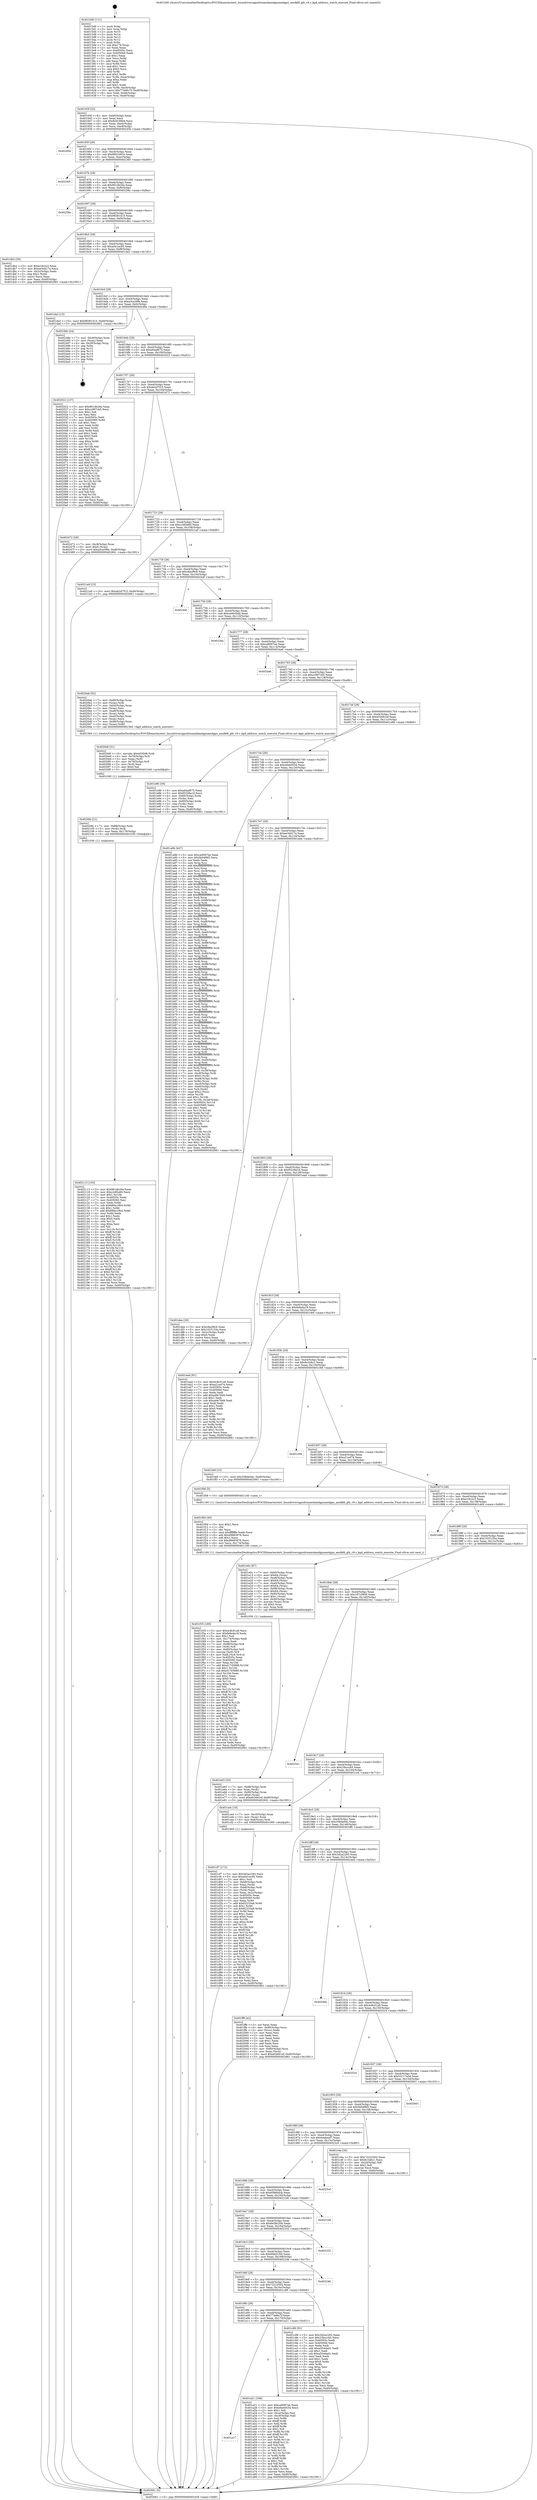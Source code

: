 digraph "0x4015d0" {
  label = "0x4015d0 (/mnt/c/Users/mathe/Desktop/tcc/POCII/binaries/extr_linuxdriversgpudrmamdamdgpuamdgpu_amdkfd_gfx_v9.c_kgd_address_watch_execute_Final-ollvm.out::main(0))"
  labelloc = "t"
  node[shape=record]

  Entry [label="",width=0.3,height=0.3,shape=circle,fillcolor=black,style=filled]
  "0x40163f" [label="{
     0x40163f [32]\l
     | [instrs]\l
     &nbsp;&nbsp;0x40163f \<+6\>: mov -0xd0(%rbp),%eax\l
     &nbsp;&nbsp;0x401645 \<+2\>: mov %eax,%ecx\l
     &nbsp;&nbsp;0x401647 \<+6\>: sub $0x8c9199d4,%ecx\l
     &nbsp;&nbsp;0x40164d \<+6\>: mov %eax,-0xe4(%rbp)\l
     &nbsp;&nbsp;0x401653 \<+6\>: mov %ecx,-0xe8(%rbp)\l
     &nbsp;&nbsp;0x401659 \<+6\>: je 000000000040245e \<main+0xe8e\>\l
  }"]
  "0x40245e" [label="{
     0x40245e\l
  }", style=dashed]
  "0x40165f" [label="{
     0x40165f [28]\l
     | [instrs]\l
     &nbsp;&nbsp;0x40165f \<+5\>: jmp 0000000000401664 \<main+0x94\>\l
     &nbsp;&nbsp;0x401664 \<+6\>: mov -0xe4(%rbp),%eax\l
     &nbsp;&nbsp;0x40166a \<+5\>: sub $0x9601b81b,%eax\l
     &nbsp;&nbsp;0x40166f \<+6\>: mov %eax,-0xec(%rbp)\l
     &nbsp;&nbsp;0x401675 \<+6\>: je 0000000000402365 \<main+0xd95\>\l
  }"]
  Exit [label="",width=0.3,height=0.3,shape=circle,fillcolor=black,style=filled,peripheries=2]
  "0x402365" [label="{
     0x402365\l
  }", style=dashed]
  "0x40167b" [label="{
     0x40167b [28]\l
     | [instrs]\l
     &nbsp;&nbsp;0x40167b \<+5\>: jmp 0000000000401680 \<main+0xb0\>\l
     &nbsp;&nbsp;0x401680 \<+6\>: mov -0xe4(%rbp),%eax\l
     &nbsp;&nbsp;0x401686 \<+5\>: sub $0x961db26e,%eax\l
     &nbsp;&nbsp;0x40168b \<+6\>: mov %eax,-0xf0(%rbp)\l
     &nbsp;&nbsp;0x401691 \<+6\>: je 000000000040258a \<main+0xfba\>\l
  }"]
  "0x402113" [label="{
     0x402113 [150]\l
     | [instrs]\l
     &nbsp;&nbsp;0x402113 \<+5\>: mov $0x961db26e,%eax\l
     &nbsp;&nbsp;0x402118 \<+5\>: mov $0xc2df2e60,%ecx\l
     &nbsp;&nbsp;0x40211d \<+3\>: mov $0x1,%r10b\l
     &nbsp;&nbsp;0x402120 \<+7\>: mov 0x40505c,%edx\l
     &nbsp;&nbsp;0x402127 \<+7\>: mov 0x405060,%esi\l
     &nbsp;&nbsp;0x40212e \<+3\>: mov %edx,%r8d\l
     &nbsp;&nbsp;0x402131 \<+7\>: sub $0x686a19b4,%r8d\l
     &nbsp;&nbsp;0x402138 \<+4\>: sub $0x1,%r8d\l
     &nbsp;&nbsp;0x40213c \<+7\>: add $0x686a19b4,%r8d\l
     &nbsp;&nbsp;0x402143 \<+4\>: imul %r8d,%edx\l
     &nbsp;&nbsp;0x402147 \<+3\>: and $0x1,%edx\l
     &nbsp;&nbsp;0x40214a \<+3\>: cmp $0x0,%edx\l
     &nbsp;&nbsp;0x40214d \<+4\>: sete %r11b\l
     &nbsp;&nbsp;0x402151 \<+3\>: cmp $0xa,%esi\l
     &nbsp;&nbsp;0x402154 \<+3\>: setl %bl\l
     &nbsp;&nbsp;0x402157 \<+3\>: mov %r11b,%r14b\l
     &nbsp;&nbsp;0x40215a \<+4\>: xor $0xff,%r14b\l
     &nbsp;&nbsp;0x40215e \<+3\>: mov %bl,%r15b\l
     &nbsp;&nbsp;0x402161 \<+4\>: xor $0xff,%r15b\l
     &nbsp;&nbsp;0x402165 \<+4\>: xor $0x0,%r10b\l
     &nbsp;&nbsp;0x402169 \<+3\>: mov %r14b,%r12b\l
     &nbsp;&nbsp;0x40216c \<+4\>: and $0x0,%r12b\l
     &nbsp;&nbsp;0x402170 \<+3\>: and %r10b,%r11b\l
     &nbsp;&nbsp;0x402173 \<+3\>: mov %r15b,%r13b\l
     &nbsp;&nbsp;0x402176 \<+4\>: and $0x0,%r13b\l
     &nbsp;&nbsp;0x40217a \<+3\>: and %r10b,%bl\l
     &nbsp;&nbsp;0x40217d \<+3\>: or %r11b,%r12b\l
     &nbsp;&nbsp;0x402180 \<+3\>: or %bl,%r13b\l
     &nbsp;&nbsp;0x402183 \<+3\>: xor %r13b,%r12b\l
     &nbsp;&nbsp;0x402186 \<+3\>: or %r15b,%r14b\l
     &nbsp;&nbsp;0x402189 \<+4\>: xor $0xff,%r14b\l
     &nbsp;&nbsp;0x40218d \<+4\>: or $0x0,%r10b\l
     &nbsp;&nbsp;0x402191 \<+3\>: and %r10b,%r14b\l
     &nbsp;&nbsp;0x402194 \<+3\>: or %r14b,%r12b\l
     &nbsp;&nbsp;0x402197 \<+4\>: test $0x1,%r12b\l
     &nbsp;&nbsp;0x40219b \<+3\>: cmovne %ecx,%eax\l
     &nbsp;&nbsp;0x40219e \<+6\>: mov %eax,-0xd0(%rbp)\l
     &nbsp;&nbsp;0x4021a4 \<+5\>: jmp 0000000000402661 \<main+0x1091\>\l
  }"]
  "0x40258a" [label="{
     0x40258a\l
  }", style=dashed]
  "0x401697" [label="{
     0x401697 [28]\l
     | [instrs]\l
     &nbsp;&nbsp;0x401697 \<+5\>: jmp 000000000040169c \<main+0xcc\>\l
     &nbsp;&nbsp;0x40169c \<+6\>: mov -0xe4(%rbp),%eax\l
     &nbsp;&nbsp;0x4016a2 \<+5\>: sub $0x98381415,%eax\l
     &nbsp;&nbsp;0x4016a7 \<+6\>: mov %eax,-0xf4(%rbp)\l
     &nbsp;&nbsp;0x4016ad \<+6\>: je 0000000000401db2 \<main+0x7e2\>\l
  }"]
  "0x4020fe" [label="{
     0x4020fe [21]\l
     | [instrs]\l
     &nbsp;&nbsp;0x4020fe \<+7\>: mov -0x88(%rbp),%rdi\l
     &nbsp;&nbsp;0x402105 \<+3\>: mov (%rdi),%rdi\l
     &nbsp;&nbsp;0x402108 \<+6\>: mov %eax,-0x178(%rbp)\l
     &nbsp;&nbsp;0x40210e \<+5\>: call 0000000000401030 \<free@plt\>\l
     | [calls]\l
     &nbsp;&nbsp;0x401030 \{1\} (unknown)\l
  }"]
  "0x401db2" [label="{
     0x401db2 [30]\l
     | [instrs]\l
     &nbsp;&nbsp;0x401db2 \<+5\>: mov $0xe18c2c3,%eax\l
     &nbsp;&nbsp;0x401db7 \<+5\>: mov $0xee3dd17a,%ecx\l
     &nbsp;&nbsp;0x401dbc \<+3\>: mov -0x2c(%rbp),%edx\l
     &nbsp;&nbsp;0x401dbf \<+3\>: cmp $0x1,%edx\l
     &nbsp;&nbsp;0x401dc2 \<+3\>: cmovl %ecx,%eax\l
     &nbsp;&nbsp;0x401dc5 \<+6\>: mov %eax,-0xd0(%rbp)\l
     &nbsp;&nbsp;0x401dcb \<+5\>: jmp 0000000000402661 \<main+0x1091\>\l
  }"]
  "0x4016b3" [label="{
     0x4016b3 [28]\l
     | [instrs]\l
     &nbsp;&nbsp;0x4016b3 \<+5\>: jmp 00000000004016b8 \<main+0xe8\>\l
     &nbsp;&nbsp;0x4016b8 \<+6\>: mov -0xe4(%rbp),%eax\l
     &nbsp;&nbsp;0x4016be \<+5\>: sub $0xa0e1ac95,%eax\l
     &nbsp;&nbsp;0x4016c3 \<+6\>: mov %eax,-0xf8(%rbp)\l
     &nbsp;&nbsp;0x4016c9 \<+6\>: je 0000000000401da3 \<main+0x7d3\>\l
  }"]
  "0x4020df" [label="{
     0x4020df [31]\l
     | [instrs]\l
     &nbsp;&nbsp;0x4020df \<+10\>: movabs $0x4030d6,%rdi\l
     &nbsp;&nbsp;0x4020e9 \<+4\>: mov -0x78(%rbp),%r9\l
     &nbsp;&nbsp;0x4020ed \<+3\>: mov %eax,(%r9)\l
     &nbsp;&nbsp;0x4020f0 \<+4\>: mov -0x78(%rbp),%r9\l
     &nbsp;&nbsp;0x4020f4 \<+3\>: mov (%r9),%esi\l
     &nbsp;&nbsp;0x4020f7 \<+2\>: mov $0x0,%al\l
     &nbsp;&nbsp;0x4020f9 \<+5\>: call 0000000000401040 \<printf@plt\>\l
     | [calls]\l
     &nbsp;&nbsp;0x401040 \{1\} (unknown)\l
  }"]
  "0x401da3" [label="{
     0x401da3 [15]\l
     | [instrs]\l
     &nbsp;&nbsp;0x401da3 \<+10\>: movl $0x98381415,-0xd0(%rbp)\l
     &nbsp;&nbsp;0x401dad \<+5\>: jmp 0000000000402661 \<main+0x1091\>\l
  }"]
  "0x4016cf" [label="{
     0x4016cf [28]\l
     | [instrs]\l
     &nbsp;&nbsp;0x4016cf \<+5\>: jmp 00000000004016d4 \<main+0x104\>\l
     &nbsp;&nbsp;0x4016d4 \<+6\>: mov -0xe4(%rbp),%eax\l
     &nbsp;&nbsp;0x4016da \<+5\>: sub $0xa3ca39fe,%eax\l
     &nbsp;&nbsp;0x4016df \<+6\>: mov %eax,-0xfc(%rbp)\l
     &nbsp;&nbsp;0x4016e5 \<+6\>: je 000000000040248e \<main+0xebe\>\l
  }"]
  "0x401f35" [label="{
     0x401f35 [180]\l
     | [instrs]\l
     &nbsp;&nbsp;0x401f35 \<+5\>: mov $0x4c8c01a9,%ecx\l
     &nbsp;&nbsp;0x401f3a \<+5\>: mov $0xfe8eda19,%edx\l
     &nbsp;&nbsp;0x401f3f \<+3\>: mov $0x1,%sil\l
     &nbsp;&nbsp;0x401f42 \<+6\>: mov -0x174(%rbp),%edi\l
     &nbsp;&nbsp;0x401f48 \<+3\>: imul %eax,%edi\l
     &nbsp;&nbsp;0x401f4b \<+7\>: mov -0x88(%rbp),%r8\l
     &nbsp;&nbsp;0x401f52 \<+3\>: mov (%r8),%r8\l
     &nbsp;&nbsp;0x401f55 \<+4\>: mov -0x80(%rbp),%r9\l
     &nbsp;&nbsp;0x401f59 \<+3\>: movslq (%r9),%r9\l
     &nbsp;&nbsp;0x401f5c \<+4\>: mov %edi,(%r8,%r9,4)\l
     &nbsp;&nbsp;0x401f60 \<+7\>: mov 0x40505c,%eax\l
     &nbsp;&nbsp;0x401f67 \<+7\>: mov 0x405060,%edi\l
     &nbsp;&nbsp;0x401f6e \<+3\>: mov %eax,%r10d\l
     &nbsp;&nbsp;0x401f71 \<+7\>: add $0xd1745688,%r10d\l
     &nbsp;&nbsp;0x401f78 \<+4\>: sub $0x1,%r10d\l
     &nbsp;&nbsp;0x401f7c \<+7\>: sub $0xd1745688,%r10d\l
     &nbsp;&nbsp;0x401f83 \<+4\>: imul %r10d,%eax\l
     &nbsp;&nbsp;0x401f87 \<+3\>: and $0x1,%eax\l
     &nbsp;&nbsp;0x401f8a \<+3\>: cmp $0x0,%eax\l
     &nbsp;&nbsp;0x401f8d \<+4\>: sete %r11b\l
     &nbsp;&nbsp;0x401f91 \<+3\>: cmp $0xa,%edi\l
     &nbsp;&nbsp;0x401f94 \<+3\>: setl %bl\l
     &nbsp;&nbsp;0x401f97 \<+3\>: mov %r11b,%r14b\l
     &nbsp;&nbsp;0x401f9a \<+4\>: xor $0xff,%r14b\l
     &nbsp;&nbsp;0x401f9e \<+3\>: mov %bl,%r15b\l
     &nbsp;&nbsp;0x401fa1 \<+4\>: xor $0xff,%r15b\l
     &nbsp;&nbsp;0x401fa5 \<+4\>: xor $0x1,%sil\l
     &nbsp;&nbsp;0x401fa9 \<+3\>: mov %r14b,%r12b\l
     &nbsp;&nbsp;0x401fac \<+4\>: and $0xff,%r12b\l
     &nbsp;&nbsp;0x401fb0 \<+3\>: and %sil,%r11b\l
     &nbsp;&nbsp;0x401fb3 \<+3\>: mov %r15b,%r13b\l
     &nbsp;&nbsp;0x401fb6 \<+4\>: and $0xff,%r13b\l
     &nbsp;&nbsp;0x401fba \<+3\>: and %sil,%bl\l
     &nbsp;&nbsp;0x401fbd \<+3\>: or %r11b,%r12b\l
     &nbsp;&nbsp;0x401fc0 \<+3\>: or %bl,%r13b\l
     &nbsp;&nbsp;0x401fc3 \<+3\>: xor %r13b,%r12b\l
     &nbsp;&nbsp;0x401fc6 \<+3\>: or %r15b,%r14b\l
     &nbsp;&nbsp;0x401fc9 \<+4\>: xor $0xff,%r14b\l
     &nbsp;&nbsp;0x401fcd \<+4\>: or $0x1,%sil\l
     &nbsp;&nbsp;0x401fd1 \<+3\>: and %sil,%r14b\l
     &nbsp;&nbsp;0x401fd4 \<+3\>: or %r14b,%r12b\l
     &nbsp;&nbsp;0x401fd7 \<+4\>: test $0x1,%r12b\l
     &nbsp;&nbsp;0x401fdb \<+3\>: cmovne %edx,%ecx\l
     &nbsp;&nbsp;0x401fde \<+6\>: mov %ecx,-0xd0(%rbp)\l
     &nbsp;&nbsp;0x401fe4 \<+5\>: jmp 0000000000402661 \<main+0x1091\>\l
  }"]
  "0x40248e" [label="{
     0x40248e [24]\l
     | [instrs]\l
     &nbsp;&nbsp;0x40248e \<+7\>: mov -0xc8(%rbp),%rax\l
     &nbsp;&nbsp;0x402495 \<+2\>: mov (%rax),%eax\l
     &nbsp;&nbsp;0x402497 \<+4\>: lea -0x28(%rbp),%rsp\l
     &nbsp;&nbsp;0x40249b \<+1\>: pop %rbx\l
     &nbsp;&nbsp;0x40249c \<+2\>: pop %r12\l
     &nbsp;&nbsp;0x40249e \<+2\>: pop %r13\l
     &nbsp;&nbsp;0x4024a0 \<+2\>: pop %r14\l
     &nbsp;&nbsp;0x4024a2 \<+2\>: pop %r15\l
     &nbsp;&nbsp;0x4024a4 \<+1\>: pop %rbp\l
     &nbsp;&nbsp;0x4024a5 \<+1\>: ret\l
  }"]
  "0x4016eb" [label="{
     0x4016eb [28]\l
     | [instrs]\l
     &nbsp;&nbsp;0x4016eb \<+5\>: jmp 00000000004016f0 \<main+0x120\>\l
     &nbsp;&nbsp;0x4016f0 \<+6\>: mov -0xe4(%rbp),%eax\l
     &nbsp;&nbsp;0x4016f6 \<+5\>: sub $0xa64af675,%eax\l
     &nbsp;&nbsp;0x4016fb \<+6\>: mov %eax,-0x100(%rbp)\l
     &nbsp;&nbsp;0x401701 \<+6\>: je 0000000000402022 \<main+0xa52\>\l
  }"]
  "0x401f0d" [label="{
     0x401f0d [40]\l
     | [instrs]\l
     &nbsp;&nbsp;0x401f0d \<+5\>: mov $0x2,%ecx\l
     &nbsp;&nbsp;0x401f12 \<+1\>: cltd\l
     &nbsp;&nbsp;0x401f13 \<+2\>: idiv %ecx\l
     &nbsp;&nbsp;0x401f15 \<+6\>: imul $0xfffffffe,%edx,%ecx\l
     &nbsp;&nbsp;0x401f1b \<+6\>: add $0xd9683976,%ecx\l
     &nbsp;&nbsp;0x401f21 \<+3\>: add $0x1,%ecx\l
     &nbsp;&nbsp;0x401f24 \<+6\>: sub $0xd9683976,%ecx\l
     &nbsp;&nbsp;0x401f2a \<+6\>: mov %ecx,-0x174(%rbp)\l
     &nbsp;&nbsp;0x401f30 \<+5\>: call 0000000000401160 \<next_i\>\l
     | [calls]\l
     &nbsp;&nbsp;0x401160 \{1\} (/mnt/c/Users/mathe/Desktop/tcc/POCII/binaries/extr_linuxdriversgpudrmamdamdgpuamdgpu_amdkfd_gfx_v9.c_kgd_address_watch_execute_Final-ollvm.out::next_i)\l
  }"]
  "0x402022" [label="{
     0x402022 [137]\l
     | [instrs]\l
     &nbsp;&nbsp;0x402022 \<+5\>: mov $0x961db26e,%eax\l
     &nbsp;&nbsp;0x402027 \<+5\>: mov $0xcc997cb5,%ecx\l
     &nbsp;&nbsp;0x40202c \<+2\>: mov $0x1,%dl\l
     &nbsp;&nbsp;0x40202e \<+2\>: xor %esi,%esi\l
     &nbsp;&nbsp;0x402030 \<+7\>: mov 0x40505c,%edi\l
     &nbsp;&nbsp;0x402037 \<+8\>: mov 0x405060,%r8d\l
     &nbsp;&nbsp;0x40203f \<+3\>: sub $0x1,%esi\l
     &nbsp;&nbsp;0x402042 \<+3\>: mov %edi,%r9d\l
     &nbsp;&nbsp;0x402045 \<+3\>: add %esi,%r9d\l
     &nbsp;&nbsp;0x402048 \<+4\>: imul %r9d,%edi\l
     &nbsp;&nbsp;0x40204c \<+3\>: and $0x1,%edi\l
     &nbsp;&nbsp;0x40204f \<+3\>: cmp $0x0,%edi\l
     &nbsp;&nbsp;0x402052 \<+4\>: sete %r10b\l
     &nbsp;&nbsp;0x402056 \<+4\>: cmp $0xa,%r8d\l
     &nbsp;&nbsp;0x40205a \<+4\>: setl %r11b\l
     &nbsp;&nbsp;0x40205e \<+3\>: mov %r10b,%bl\l
     &nbsp;&nbsp;0x402061 \<+3\>: xor $0xff,%bl\l
     &nbsp;&nbsp;0x402064 \<+3\>: mov %r11b,%r14b\l
     &nbsp;&nbsp;0x402067 \<+4\>: xor $0xff,%r14b\l
     &nbsp;&nbsp;0x40206b \<+3\>: xor $0x0,%dl\l
     &nbsp;&nbsp;0x40206e \<+3\>: mov %bl,%r15b\l
     &nbsp;&nbsp;0x402071 \<+4\>: and $0x0,%r15b\l
     &nbsp;&nbsp;0x402075 \<+3\>: and %dl,%r10b\l
     &nbsp;&nbsp;0x402078 \<+3\>: mov %r14b,%r12b\l
     &nbsp;&nbsp;0x40207b \<+4\>: and $0x0,%r12b\l
     &nbsp;&nbsp;0x40207f \<+3\>: and %dl,%r11b\l
     &nbsp;&nbsp;0x402082 \<+3\>: or %r10b,%r15b\l
     &nbsp;&nbsp;0x402085 \<+3\>: or %r11b,%r12b\l
     &nbsp;&nbsp;0x402088 \<+3\>: xor %r12b,%r15b\l
     &nbsp;&nbsp;0x40208b \<+3\>: or %r14b,%bl\l
     &nbsp;&nbsp;0x40208e \<+3\>: xor $0xff,%bl\l
     &nbsp;&nbsp;0x402091 \<+3\>: or $0x0,%dl\l
     &nbsp;&nbsp;0x402094 \<+2\>: and %dl,%bl\l
     &nbsp;&nbsp;0x402096 \<+3\>: or %bl,%r15b\l
     &nbsp;&nbsp;0x402099 \<+4\>: test $0x1,%r15b\l
     &nbsp;&nbsp;0x40209d \<+3\>: cmovne %ecx,%eax\l
     &nbsp;&nbsp;0x4020a0 \<+6\>: mov %eax,-0xd0(%rbp)\l
     &nbsp;&nbsp;0x4020a6 \<+5\>: jmp 0000000000402661 \<main+0x1091\>\l
  }"]
  "0x401707" [label="{
     0x401707 [28]\l
     | [instrs]\l
     &nbsp;&nbsp;0x401707 \<+5\>: jmp 000000000040170c \<main+0x13c\>\l
     &nbsp;&nbsp;0x40170c \<+6\>: mov -0xe4(%rbp),%eax\l
     &nbsp;&nbsp;0x401712 \<+5\>: sub $0xab2d7f15,%eax\l
     &nbsp;&nbsp;0x401717 \<+6\>: mov %eax,-0x104(%rbp)\l
     &nbsp;&nbsp;0x40171d \<+6\>: je 0000000000402472 \<main+0xea2\>\l
  }"]
  "0x401e63" [label="{
     0x401e63 [35]\l
     | [instrs]\l
     &nbsp;&nbsp;0x401e63 \<+7\>: mov -0x88(%rbp),%rdi\l
     &nbsp;&nbsp;0x401e6a \<+3\>: mov %rax,(%rdi)\l
     &nbsp;&nbsp;0x401e6d \<+4\>: mov -0x80(%rbp),%rax\l
     &nbsp;&nbsp;0x401e71 \<+6\>: movl $0x0,(%rax)\l
     &nbsp;&nbsp;0x401e77 \<+10\>: movl $0xe02661ef,-0xd0(%rbp)\l
     &nbsp;&nbsp;0x401e81 \<+5\>: jmp 0000000000402661 \<main+0x1091\>\l
  }"]
  "0x402472" [label="{
     0x402472 [28]\l
     | [instrs]\l
     &nbsp;&nbsp;0x402472 \<+7\>: mov -0xc8(%rbp),%rax\l
     &nbsp;&nbsp;0x402479 \<+6\>: movl $0x0,(%rax)\l
     &nbsp;&nbsp;0x40247f \<+10\>: movl $0xa3ca39fe,-0xd0(%rbp)\l
     &nbsp;&nbsp;0x402489 \<+5\>: jmp 0000000000402661 \<main+0x1091\>\l
  }"]
  "0x401723" [label="{
     0x401723 [28]\l
     | [instrs]\l
     &nbsp;&nbsp;0x401723 \<+5\>: jmp 0000000000401728 \<main+0x158\>\l
     &nbsp;&nbsp;0x401728 \<+6\>: mov -0xe4(%rbp),%eax\l
     &nbsp;&nbsp;0x40172e \<+5\>: sub $0xc2df2e60,%eax\l
     &nbsp;&nbsp;0x401733 \<+6\>: mov %eax,-0x108(%rbp)\l
     &nbsp;&nbsp;0x401739 \<+6\>: je 00000000004021a9 \<main+0xbd9\>\l
  }"]
  "0x401cf7" [label="{
     0x401cf7 [172]\l
     | [instrs]\l
     &nbsp;&nbsp;0x401cf7 \<+5\>: mov $0x3d2a2283,%ecx\l
     &nbsp;&nbsp;0x401cfc \<+5\>: mov $0xa0e1ac95,%edx\l
     &nbsp;&nbsp;0x401d01 \<+3\>: mov $0x1,%sil\l
     &nbsp;&nbsp;0x401d04 \<+7\>: mov -0xb8(%rbp),%rdi\l
     &nbsp;&nbsp;0x401d0b \<+2\>: mov %eax,(%rdi)\l
     &nbsp;&nbsp;0x401d0d \<+7\>: mov -0xb8(%rbp),%rdi\l
     &nbsp;&nbsp;0x401d14 \<+2\>: mov (%rdi),%eax\l
     &nbsp;&nbsp;0x401d16 \<+3\>: mov %eax,-0x2c(%rbp)\l
     &nbsp;&nbsp;0x401d19 \<+7\>: mov 0x40505c,%eax\l
     &nbsp;&nbsp;0x401d20 \<+8\>: mov 0x405060,%r8d\l
     &nbsp;&nbsp;0x401d28 \<+3\>: mov %eax,%r9d\l
     &nbsp;&nbsp;0x401d2b \<+7\>: add $0x62233a9,%r9d\l
     &nbsp;&nbsp;0x401d32 \<+4\>: sub $0x1,%r9d\l
     &nbsp;&nbsp;0x401d36 \<+7\>: sub $0x62233a9,%r9d\l
     &nbsp;&nbsp;0x401d3d \<+4\>: imul %r9d,%eax\l
     &nbsp;&nbsp;0x401d41 \<+3\>: and $0x1,%eax\l
     &nbsp;&nbsp;0x401d44 \<+3\>: cmp $0x0,%eax\l
     &nbsp;&nbsp;0x401d47 \<+4\>: sete %r10b\l
     &nbsp;&nbsp;0x401d4b \<+4\>: cmp $0xa,%r8d\l
     &nbsp;&nbsp;0x401d4f \<+4\>: setl %r11b\l
     &nbsp;&nbsp;0x401d53 \<+3\>: mov %r10b,%bl\l
     &nbsp;&nbsp;0x401d56 \<+3\>: xor $0xff,%bl\l
     &nbsp;&nbsp;0x401d59 \<+3\>: mov %r11b,%r14b\l
     &nbsp;&nbsp;0x401d5c \<+4\>: xor $0xff,%r14b\l
     &nbsp;&nbsp;0x401d60 \<+4\>: xor $0x0,%sil\l
     &nbsp;&nbsp;0x401d64 \<+3\>: mov %bl,%r15b\l
     &nbsp;&nbsp;0x401d67 \<+4\>: and $0x0,%r15b\l
     &nbsp;&nbsp;0x401d6b \<+3\>: and %sil,%r10b\l
     &nbsp;&nbsp;0x401d6e \<+3\>: mov %r14b,%r12b\l
     &nbsp;&nbsp;0x401d71 \<+4\>: and $0x0,%r12b\l
     &nbsp;&nbsp;0x401d75 \<+3\>: and %sil,%r11b\l
     &nbsp;&nbsp;0x401d78 \<+3\>: or %r10b,%r15b\l
     &nbsp;&nbsp;0x401d7b \<+3\>: or %r11b,%r12b\l
     &nbsp;&nbsp;0x401d7e \<+3\>: xor %r12b,%r15b\l
     &nbsp;&nbsp;0x401d81 \<+3\>: or %r14b,%bl\l
     &nbsp;&nbsp;0x401d84 \<+3\>: xor $0xff,%bl\l
     &nbsp;&nbsp;0x401d87 \<+4\>: or $0x0,%sil\l
     &nbsp;&nbsp;0x401d8b \<+3\>: and %sil,%bl\l
     &nbsp;&nbsp;0x401d8e \<+3\>: or %bl,%r15b\l
     &nbsp;&nbsp;0x401d91 \<+4\>: test $0x1,%r15b\l
     &nbsp;&nbsp;0x401d95 \<+3\>: cmovne %edx,%ecx\l
     &nbsp;&nbsp;0x401d98 \<+6\>: mov %ecx,-0xd0(%rbp)\l
     &nbsp;&nbsp;0x401d9e \<+5\>: jmp 0000000000402661 \<main+0x1091\>\l
  }"]
  "0x4021a9" [label="{
     0x4021a9 [15]\l
     | [instrs]\l
     &nbsp;&nbsp;0x4021a9 \<+10\>: movl $0xab2d7f15,-0xd0(%rbp)\l
     &nbsp;&nbsp;0x4021b3 \<+5\>: jmp 0000000000402661 \<main+0x1091\>\l
  }"]
  "0x40173f" [label="{
     0x40173f [28]\l
     | [instrs]\l
     &nbsp;&nbsp;0x40173f \<+5\>: jmp 0000000000401744 \<main+0x174\>\l
     &nbsp;&nbsp;0x401744 \<+6\>: mov -0xe4(%rbp),%eax\l
     &nbsp;&nbsp;0x40174a \<+5\>: sub $0xc8acf9c6,%eax\l
     &nbsp;&nbsp;0x40174f \<+6\>: mov %eax,-0x10c(%rbp)\l
     &nbsp;&nbsp;0x401755 \<+6\>: je 000000000040244f \<main+0xe7f\>\l
  }"]
  "0x4015d0" [label="{
     0x4015d0 [111]\l
     | [instrs]\l
     &nbsp;&nbsp;0x4015d0 \<+1\>: push %rbp\l
     &nbsp;&nbsp;0x4015d1 \<+3\>: mov %rsp,%rbp\l
     &nbsp;&nbsp;0x4015d4 \<+2\>: push %r15\l
     &nbsp;&nbsp;0x4015d6 \<+2\>: push %r14\l
     &nbsp;&nbsp;0x4015d8 \<+2\>: push %r13\l
     &nbsp;&nbsp;0x4015da \<+2\>: push %r12\l
     &nbsp;&nbsp;0x4015dc \<+1\>: push %rbx\l
     &nbsp;&nbsp;0x4015dd \<+7\>: sub $0x178,%rsp\l
     &nbsp;&nbsp;0x4015e4 \<+2\>: xor %eax,%eax\l
     &nbsp;&nbsp;0x4015e6 \<+7\>: mov 0x40505c,%ecx\l
     &nbsp;&nbsp;0x4015ed \<+7\>: mov 0x405060,%edx\l
     &nbsp;&nbsp;0x4015f4 \<+3\>: sub $0x1,%eax\l
     &nbsp;&nbsp;0x4015f7 \<+3\>: mov %ecx,%r8d\l
     &nbsp;&nbsp;0x4015fa \<+3\>: add %eax,%r8d\l
     &nbsp;&nbsp;0x4015fd \<+4\>: imul %r8d,%ecx\l
     &nbsp;&nbsp;0x401601 \<+3\>: and $0x1,%ecx\l
     &nbsp;&nbsp;0x401604 \<+3\>: cmp $0x0,%ecx\l
     &nbsp;&nbsp;0x401607 \<+4\>: sete %r9b\l
     &nbsp;&nbsp;0x40160b \<+4\>: and $0x1,%r9b\l
     &nbsp;&nbsp;0x40160f \<+7\>: mov %r9b,-0xca(%rbp)\l
     &nbsp;&nbsp;0x401616 \<+3\>: cmp $0xa,%edx\l
     &nbsp;&nbsp;0x401619 \<+4\>: setl %r9b\l
     &nbsp;&nbsp;0x40161d \<+4\>: and $0x1,%r9b\l
     &nbsp;&nbsp;0x401621 \<+7\>: mov %r9b,-0xc9(%rbp)\l
     &nbsp;&nbsp;0x401628 \<+10\>: movl $0x774d6c7f,-0xd0(%rbp)\l
     &nbsp;&nbsp;0x401632 \<+6\>: mov %edi,-0xd4(%rbp)\l
     &nbsp;&nbsp;0x401638 \<+7\>: mov %rsi,-0xe0(%rbp)\l
  }"]
  "0x40244f" [label="{
     0x40244f\l
  }", style=dashed]
  "0x40175b" [label="{
     0x40175b [28]\l
     | [instrs]\l
     &nbsp;&nbsp;0x40175b \<+5\>: jmp 0000000000401760 \<main+0x190\>\l
     &nbsp;&nbsp;0x401760 \<+6\>: mov -0xe4(%rbp),%eax\l
     &nbsp;&nbsp;0x401766 \<+5\>: sub $0xca4645dd,%eax\l
     &nbsp;&nbsp;0x40176b \<+6\>: mov %eax,-0x110(%rbp)\l
     &nbsp;&nbsp;0x401771 \<+6\>: je 00000000004023ea \<main+0xe1a\>\l
  }"]
  "0x402661" [label="{
     0x402661 [5]\l
     | [instrs]\l
     &nbsp;&nbsp;0x402661 \<+5\>: jmp 000000000040163f \<main+0x6f\>\l
  }"]
  "0x4023ea" [label="{
     0x4023ea\l
  }", style=dashed]
  "0x401777" [label="{
     0x401777 [28]\l
     | [instrs]\l
     &nbsp;&nbsp;0x401777 \<+5\>: jmp 000000000040177c \<main+0x1ac\>\l
     &nbsp;&nbsp;0x40177c \<+6\>: mov -0xe4(%rbp),%eax\l
     &nbsp;&nbsp;0x401782 \<+5\>: sub $0xca9097ee,%eax\l
     &nbsp;&nbsp;0x401787 \<+6\>: mov %eax,-0x114(%rbp)\l
     &nbsp;&nbsp;0x40178d \<+6\>: je 00000000004024a6 \<main+0xed6\>\l
  }"]
  "0x401a17" [label="{
     0x401a17\l
  }", style=dashed]
  "0x4024a6" [label="{
     0x4024a6\l
  }", style=dashed]
  "0x401793" [label="{
     0x401793 [28]\l
     | [instrs]\l
     &nbsp;&nbsp;0x401793 \<+5\>: jmp 0000000000401798 \<main+0x1c8\>\l
     &nbsp;&nbsp;0x401798 \<+6\>: mov -0xe4(%rbp),%eax\l
     &nbsp;&nbsp;0x40179e \<+5\>: sub $0xcc997cb5,%eax\l
     &nbsp;&nbsp;0x4017a3 \<+6\>: mov %eax,-0x118(%rbp)\l
     &nbsp;&nbsp;0x4017a9 \<+6\>: je 00000000004020ab \<main+0xadb\>\l
  }"]
  "0x401a21" [label="{
     0x401a21 [106]\l
     | [instrs]\l
     &nbsp;&nbsp;0x401a21 \<+5\>: mov $0xca9097ee,%eax\l
     &nbsp;&nbsp;0x401a26 \<+5\>: mov $0xe6eb0534,%ecx\l
     &nbsp;&nbsp;0x401a2b \<+2\>: mov $0x1,%dl\l
     &nbsp;&nbsp;0x401a2d \<+7\>: mov -0xca(%rbp),%sil\l
     &nbsp;&nbsp;0x401a34 \<+7\>: mov -0xc9(%rbp),%dil\l
     &nbsp;&nbsp;0x401a3b \<+3\>: mov %sil,%r8b\l
     &nbsp;&nbsp;0x401a3e \<+4\>: xor $0xff,%r8b\l
     &nbsp;&nbsp;0x401a42 \<+3\>: mov %dil,%r9b\l
     &nbsp;&nbsp;0x401a45 \<+4\>: xor $0xff,%r9b\l
     &nbsp;&nbsp;0x401a49 \<+3\>: xor $0x1,%dl\l
     &nbsp;&nbsp;0x401a4c \<+3\>: mov %r8b,%r10b\l
     &nbsp;&nbsp;0x401a4f \<+4\>: and $0xff,%r10b\l
     &nbsp;&nbsp;0x401a53 \<+3\>: and %dl,%sil\l
     &nbsp;&nbsp;0x401a56 \<+3\>: mov %r9b,%r11b\l
     &nbsp;&nbsp;0x401a59 \<+4\>: and $0xff,%r11b\l
     &nbsp;&nbsp;0x401a5d \<+3\>: and %dl,%dil\l
     &nbsp;&nbsp;0x401a60 \<+3\>: or %sil,%r10b\l
     &nbsp;&nbsp;0x401a63 \<+3\>: or %dil,%r11b\l
     &nbsp;&nbsp;0x401a66 \<+3\>: xor %r11b,%r10b\l
     &nbsp;&nbsp;0x401a69 \<+3\>: or %r9b,%r8b\l
     &nbsp;&nbsp;0x401a6c \<+4\>: xor $0xff,%r8b\l
     &nbsp;&nbsp;0x401a70 \<+3\>: or $0x1,%dl\l
     &nbsp;&nbsp;0x401a73 \<+3\>: and %dl,%r8b\l
     &nbsp;&nbsp;0x401a76 \<+3\>: or %r8b,%r10b\l
     &nbsp;&nbsp;0x401a79 \<+4\>: test $0x1,%r10b\l
     &nbsp;&nbsp;0x401a7d \<+3\>: cmovne %ecx,%eax\l
     &nbsp;&nbsp;0x401a80 \<+6\>: mov %eax,-0xd0(%rbp)\l
     &nbsp;&nbsp;0x401a86 \<+5\>: jmp 0000000000402661 \<main+0x1091\>\l
  }"]
  "0x4020ab" [label="{
     0x4020ab [52]\l
     | [instrs]\l
     &nbsp;&nbsp;0x4020ab \<+7\>: mov -0x88(%rbp),%rax\l
     &nbsp;&nbsp;0x4020b2 \<+3\>: mov (%rax),%rdi\l
     &nbsp;&nbsp;0x4020b5 \<+7\>: mov -0xb0(%rbp),%rax\l
     &nbsp;&nbsp;0x4020bc \<+2\>: mov (%rax),%esi\l
     &nbsp;&nbsp;0x4020be \<+7\>: mov -0xa8(%rbp),%rax\l
     &nbsp;&nbsp;0x4020c5 \<+2\>: mov (%rax),%edx\l
     &nbsp;&nbsp;0x4020c7 \<+7\>: mov -0xa0(%rbp),%rax\l
     &nbsp;&nbsp;0x4020ce \<+2\>: mov (%rax),%ecx\l
     &nbsp;&nbsp;0x4020d0 \<+7\>: mov -0x98(%rbp),%rax\l
     &nbsp;&nbsp;0x4020d7 \<+3\>: mov (%rax),%r8d\l
     &nbsp;&nbsp;0x4020da \<+5\>: call 00000000004015b0 \<kgd_address_watch_execute\>\l
     | [calls]\l
     &nbsp;&nbsp;0x4015b0 \{1\} (/mnt/c/Users/mathe/Desktop/tcc/POCII/binaries/extr_linuxdriversgpudrmamdamdgpuamdgpu_amdkfd_gfx_v9.c_kgd_address_watch_execute_Final-ollvm.out::kgd_address_watch_execute)\l
  }"]
  "0x4017af" [label="{
     0x4017af [28]\l
     | [instrs]\l
     &nbsp;&nbsp;0x4017af \<+5\>: jmp 00000000004017b4 \<main+0x1e4\>\l
     &nbsp;&nbsp;0x4017b4 \<+6\>: mov -0xe4(%rbp),%eax\l
     &nbsp;&nbsp;0x4017ba \<+5\>: sub $0xe02661ef,%eax\l
     &nbsp;&nbsp;0x4017bf \<+6\>: mov %eax,-0x11c(%rbp)\l
     &nbsp;&nbsp;0x4017c5 \<+6\>: je 0000000000401e86 \<main+0x8b6\>\l
  }"]
  "0x4019fb" [label="{
     0x4019fb [28]\l
     | [instrs]\l
     &nbsp;&nbsp;0x4019fb \<+5\>: jmp 0000000000401a00 \<main+0x430\>\l
     &nbsp;&nbsp;0x401a00 \<+6\>: mov -0xe4(%rbp),%eax\l
     &nbsp;&nbsp;0x401a06 \<+5\>: sub $0x774d6c7f,%eax\l
     &nbsp;&nbsp;0x401a0b \<+6\>: mov %eax,-0x170(%rbp)\l
     &nbsp;&nbsp;0x401a11 \<+6\>: je 0000000000401a21 \<main+0x451\>\l
  }"]
  "0x401e86" [label="{
     0x401e86 [39]\l
     | [instrs]\l
     &nbsp;&nbsp;0x401e86 \<+5\>: mov $0xa64af675,%eax\l
     &nbsp;&nbsp;0x401e8b \<+5\>: mov $0xf5238a1d,%ecx\l
     &nbsp;&nbsp;0x401e90 \<+4\>: mov -0x80(%rbp),%rdx\l
     &nbsp;&nbsp;0x401e94 \<+2\>: mov (%rdx),%esi\l
     &nbsp;&nbsp;0x401e96 \<+7\>: mov -0x90(%rbp),%rdx\l
     &nbsp;&nbsp;0x401e9d \<+2\>: cmp (%rdx),%esi\l
     &nbsp;&nbsp;0x401e9f \<+3\>: cmovl %ecx,%eax\l
     &nbsp;&nbsp;0x401ea2 \<+6\>: mov %eax,-0xd0(%rbp)\l
     &nbsp;&nbsp;0x401ea8 \<+5\>: jmp 0000000000402661 \<main+0x1091\>\l
  }"]
  "0x4017cb" [label="{
     0x4017cb [28]\l
     | [instrs]\l
     &nbsp;&nbsp;0x4017cb \<+5\>: jmp 00000000004017d0 \<main+0x200\>\l
     &nbsp;&nbsp;0x4017d0 \<+6\>: mov -0xe4(%rbp),%eax\l
     &nbsp;&nbsp;0x4017d6 \<+5\>: sub $0xe6eb0534,%eax\l
     &nbsp;&nbsp;0x4017db \<+6\>: mov %eax,-0x120(%rbp)\l
     &nbsp;&nbsp;0x4017e1 \<+6\>: je 0000000000401a8b \<main+0x4bb\>\l
  }"]
  "0x401c89" [label="{
     0x401c89 [91]\l
     | [instrs]\l
     &nbsp;&nbsp;0x401c89 \<+5\>: mov $0x3d2a2283,%eax\l
     &nbsp;&nbsp;0x401c8e \<+5\>: mov $0x23bcccb5,%ecx\l
     &nbsp;&nbsp;0x401c93 \<+7\>: mov 0x40505c,%edx\l
     &nbsp;&nbsp;0x401c9a \<+7\>: mov 0x405060,%esi\l
     &nbsp;&nbsp;0x401ca1 \<+2\>: mov %edx,%edi\l
     &nbsp;&nbsp;0x401ca3 \<+6\>: add $0xa554dad1,%edi\l
     &nbsp;&nbsp;0x401ca9 \<+3\>: sub $0x1,%edi\l
     &nbsp;&nbsp;0x401cac \<+6\>: sub $0xa554dad1,%edi\l
     &nbsp;&nbsp;0x401cb2 \<+3\>: imul %edi,%edx\l
     &nbsp;&nbsp;0x401cb5 \<+3\>: and $0x1,%edx\l
     &nbsp;&nbsp;0x401cb8 \<+3\>: cmp $0x0,%edx\l
     &nbsp;&nbsp;0x401cbb \<+4\>: sete %r8b\l
     &nbsp;&nbsp;0x401cbf \<+3\>: cmp $0xa,%esi\l
     &nbsp;&nbsp;0x401cc2 \<+4\>: setl %r9b\l
     &nbsp;&nbsp;0x401cc6 \<+3\>: mov %r8b,%r10b\l
     &nbsp;&nbsp;0x401cc9 \<+3\>: and %r9b,%r10b\l
     &nbsp;&nbsp;0x401ccc \<+3\>: xor %r9b,%r8b\l
     &nbsp;&nbsp;0x401ccf \<+3\>: or %r8b,%r10b\l
     &nbsp;&nbsp;0x401cd2 \<+4\>: test $0x1,%r10b\l
     &nbsp;&nbsp;0x401cd6 \<+3\>: cmovne %ecx,%eax\l
     &nbsp;&nbsp;0x401cd9 \<+6\>: mov %eax,-0xd0(%rbp)\l
     &nbsp;&nbsp;0x401cdf \<+5\>: jmp 0000000000402661 \<main+0x1091\>\l
  }"]
  "0x401a8b" [label="{
     0x401a8b [447]\l
     | [instrs]\l
     &nbsp;&nbsp;0x401a8b \<+5\>: mov $0xca9097ee,%eax\l
     &nbsp;&nbsp;0x401a90 \<+5\>: mov $0x5b04f6f3,%ecx\l
     &nbsp;&nbsp;0x401a95 \<+2\>: xor %edx,%edx\l
     &nbsp;&nbsp;0x401a97 \<+3\>: mov %rsp,%rsi\l
     &nbsp;&nbsp;0x401a9a \<+4\>: add $0xfffffffffffffff0,%rsi\l
     &nbsp;&nbsp;0x401a9e \<+3\>: mov %rsi,%rsp\l
     &nbsp;&nbsp;0x401aa1 \<+7\>: mov %rsi,-0xc8(%rbp)\l
     &nbsp;&nbsp;0x401aa8 \<+3\>: mov %rsp,%rsi\l
     &nbsp;&nbsp;0x401aab \<+4\>: add $0xfffffffffffffff0,%rsi\l
     &nbsp;&nbsp;0x401aaf \<+3\>: mov %rsi,%rsp\l
     &nbsp;&nbsp;0x401ab2 \<+3\>: mov %rsp,%rdi\l
     &nbsp;&nbsp;0x401ab5 \<+4\>: add $0xfffffffffffffff0,%rdi\l
     &nbsp;&nbsp;0x401ab9 \<+3\>: mov %rdi,%rsp\l
     &nbsp;&nbsp;0x401abc \<+7\>: mov %rdi,-0xc0(%rbp)\l
     &nbsp;&nbsp;0x401ac3 \<+3\>: mov %rsp,%rdi\l
     &nbsp;&nbsp;0x401ac6 \<+4\>: add $0xfffffffffffffff0,%rdi\l
     &nbsp;&nbsp;0x401aca \<+3\>: mov %rdi,%rsp\l
     &nbsp;&nbsp;0x401acd \<+7\>: mov %rdi,-0xb8(%rbp)\l
     &nbsp;&nbsp;0x401ad4 \<+3\>: mov %rsp,%rdi\l
     &nbsp;&nbsp;0x401ad7 \<+4\>: add $0xfffffffffffffff0,%rdi\l
     &nbsp;&nbsp;0x401adb \<+3\>: mov %rdi,%rsp\l
     &nbsp;&nbsp;0x401ade \<+7\>: mov %rdi,-0xb0(%rbp)\l
     &nbsp;&nbsp;0x401ae5 \<+3\>: mov %rsp,%rdi\l
     &nbsp;&nbsp;0x401ae8 \<+4\>: add $0xfffffffffffffff0,%rdi\l
     &nbsp;&nbsp;0x401aec \<+3\>: mov %rdi,%rsp\l
     &nbsp;&nbsp;0x401aef \<+7\>: mov %rdi,-0xa8(%rbp)\l
     &nbsp;&nbsp;0x401af6 \<+3\>: mov %rsp,%rdi\l
     &nbsp;&nbsp;0x401af9 \<+4\>: add $0xfffffffffffffff0,%rdi\l
     &nbsp;&nbsp;0x401afd \<+3\>: mov %rdi,%rsp\l
     &nbsp;&nbsp;0x401b00 \<+7\>: mov %rdi,-0xa0(%rbp)\l
     &nbsp;&nbsp;0x401b07 \<+3\>: mov %rsp,%rdi\l
     &nbsp;&nbsp;0x401b0a \<+4\>: add $0xfffffffffffffff0,%rdi\l
     &nbsp;&nbsp;0x401b0e \<+3\>: mov %rdi,%rsp\l
     &nbsp;&nbsp;0x401b11 \<+7\>: mov %rdi,-0x98(%rbp)\l
     &nbsp;&nbsp;0x401b18 \<+3\>: mov %rsp,%rdi\l
     &nbsp;&nbsp;0x401b1b \<+4\>: add $0xfffffffffffffff0,%rdi\l
     &nbsp;&nbsp;0x401b1f \<+3\>: mov %rdi,%rsp\l
     &nbsp;&nbsp;0x401b22 \<+7\>: mov %rdi,-0x90(%rbp)\l
     &nbsp;&nbsp;0x401b29 \<+3\>: mov %rsp,%rdi\l
     &nbsp;&nbsp;0x401b2c \<+4\>: add $0xfffffffffffffff0,%rdi\l
     &nbsp;&nbsp;0x401b30 \<+3\>: mov %rdi,%rsp\l
     &nbsp;&nbsp;0x401b33 \<+7\>: mov %rdi,-0x88(%rbp)\l
     &nbsp;&nbsp;0x401b3a \<+3\>: mov %rsp,%rdi\l
     &nbsp;&nbsp;0x401b3d \<+4\>: add $0xfffffffffffffff0,%rdi\l
     &nbsp;&nbsp;0x401b41 \<+3\>: mov %rdi,%rsp\l
     &nbsp;&nbsp;0x401b44 \<+4\>: mov %rdi,-0x80(%rbp)\l
     &nbsp;&nbsp;0x401b48 \<+3\>: mov %rsp,%rdi\l
     &nbsp;&nbsp;0x401b4b \<+4\>: add $0xfffffffffffffff0,%rdi\l
     &nbsp;&nbsp;0x401b4f \<+3\>: mov %rdi,%rsp\l
     &nbsp;&nbsp;0x401b52 \<+4\>: mov %rdi,-0x78(%rbp)\l
     &nbsp;&nbsp;0x401b56 \<+3\>: mov %rsp,%rdi\l
     &nbsp;&nbsp;0x401b59 \<+4\>: add $0xfffffffffffffff0,%rdi\l
     &nbsp;&nbsp;0x401b5d \<+3\>: mov %rdi,%rsp\l
     &nbsp;&nbsp;0x401b60 \<+4\>: mov %rdi,-0x70(%rbp)\l
     &nbsp;&nbsp;0x401b64 \<+3\>: mov %rsp,%rdi\l
     &nbsp;&nbsp;0x401b67 \<+4\>: add $0xfffffffffffffff0,%rdi\l
     &nbsp;&nbsp;0x401b6b \<+3\>: mov %rdi,%rsp\l
     &nbsp;&nbsp;0x401b6e \<+4\>: mov %rdi,-0x68(%rbp)\l
     &nbsp;&nbsp;0x401b72 \<+3\>: mov %rsp,%rdi\l
     &nbsp;&nbsp;0x401b75 \<+4\>: add $0xfffffffffffffff0,%rdi\l
     &nbsp;&nbsp;0x401b79 \<+3\>: mov %rdi,%rsp\l
     &nbsp;&nbsp;0x401b7c \<+4\>: mov %rdi,-0x60(%rbp)\l
     &nbsp;&nbsp;0x401b80 \<+3\>: mov %rsp,%rdi\l
     &nbsp;&nbsp;0x401b83 \<+4\>: add $0xfffffffffffffff0,%rdi\l
     &nbsp;&nbsp;0x401b87 \<+3\>: mov %rdi,%rsp\l
     &nbsp;&nbsp;0x401b8a \<+4\>: mov %rdi,-0x58(%rbp)\l
     &nbsp;&nbsp;0x401b8e \<+3\>: mov %rsp,%rdi\l
     &nbsp;&nbsp;0x401b91 \<+4\>: add $0xfffffffffffffff0,%rdi\l
     &nbsp;&nbsp;0x401b95 \<+3\>: mov %rdi,%rsp\l
     &nbsp;&nbsp;0x401b98 \<+4\>: mov %rdi,-0x50(%rbp)\l
     &nbsp;&nbsp;0x401b9c \<+3\>: mov %rsp,%rdi\l
     &nbsp;&nbsp;0x401b9f \<+4\>: add $0xfffffffffffffff0,%rdi\l
     &nbsp;&nbsp;0x401ba3 \<+3\>: mov %rdi,%rsp\l
     &nbsp;&nbsp;0x401ba6 \<+4\>: mov %rdi,-0x48(%rbp)\l
     &nbsp;&nbsp;0x401baa \<+3\>: mov %rsp,%rdi\l
     &nbsp;&nbsp;0x401bad \<+4\>: add $0xfffffffffffffff0,%rdi\l
     &nbsp;&nbsp;0x401bb1 \<+3\>: mov %rdi,%rsp\l
     &nbsp;&nbsp;0x401bb4 \<+4\>: mov %rdi,-0x40(%rbp)\l
     &nbsp;&nbsp;0x401bb8 \<+3\>: mov %rsp,%rdi\l
     &nbsp;&nbsp;0x401bbb \<+4\>: add $0xfffffffffffffff0,%rdi\l
     &nbsp;&nbsp;0x401bbf \<+3\>: mov %rdi,%rsp\l
     &nbsp;&nbsp;0x401bc2 \<+4\>: mov %rdi,-0x38(%rbp)\l
     &nbsp;&nbsp;0x401bc6 \<+7\>: mov -0xc8(%rbp),%rdi\l
     &nbsp;&nbsp;0x401bcd \<+6\>: movl $0x0,(%rdi)\l
     &nbsp;&nbsp;0x401bd3 \<+7\>: mov -0xd4(%rbp),%r8d\l
     &nbsp;&nbsp;0x401bda \<+3\>: mov %r8d,(%rsi)\l
     &nbsp;&nbsp;0x401bdd \<+7\>: mov -0xc0(%rbp),%rdi\l
     &nbsp;&nbsp;0x401be4 \<+7\>: mov -0xe0(%rbp),%r9\l
     &nbsp;&nbsp;0x401beb \<+3\>: mov %r9,(%rdi)\l
     &nbsp;&nbsp;0x401bee \<+3\>: cmpl $0x2,(%rsi)\l
     &nbsp;&nbsp;0x401bf1 \<+4\>: setne %r10b\l
     &nbsp;&nbsp;0x401bf5 \<+4\>: and $0x1,%r10b\l
     &nbsp;&nbsp;0x401bf9 \<+4\>: mov %r10b,-0x2d(%rbp)\l
     &nbsp;&nbsp;0x401bfd \<+8\>: mov 0x40505c,%r11d\l
     &nbsp;&nbsp;0x401c05 \<+7\>: mov 0x405060,%ebx\l
     &nbsp;&nbsp;0x401c0c \<+3\>: sub $0x1,%edx\l
     &nbsp;&nbsp;0x401c0f \<+3\>: mov %r11d,%r14d\l
     &nbsp;&nbsp;0x401c12 \<+3\>: add %edx,%r14d\l
     &nbsp;&nbsp;0x401c15 \<+4\>: imul %r14d,%r11d\l
     &nbsp;&nbsp;0x401c19 \<+4\>: and $0x1,%r11d\l
     &nbsp;&nbsp;0x401c1d \<+4\>: cmp $0x0,%r11d\l
     &nbsp;&nbsp;0x401c21 \<+4\>: sete %r10b\l
     &nbsp;&nbsp;0x401c25 \<+3\>: cmp $0xa,%ebx\l
     &nbsp;&nbsp;0x401c28 \<+4\>: setl %r15b\l
     &nbsp;&nbsp;0x401c2c \<+3\>: mov %r10b,%r12b\l
     &nbsp;&nbsp;0x401c2f \<+3\>: and %r15b,%r12b\l
     &nbsp;&nbsp;0x401c32 \<+3\>: xor %r15b,%r10b\l
     &nbsp;&nbsp;0x401c35 \<+3\>: or %r10b,%r12b\l
     &nbsp;&nbsp;0x401c38 \<+4\>: test $0x1,%r12b\l
     &nbsp;&nbsp;0x401c3c \<+3\>: cmovne %ecx,%eax\l
     &nbsp;&nbsp;0x401c3f \<+6\>: mov %eax,-0xd0(%rbp)\l
     &nbsp;&nbsp;0x401c45 \<+5\>: jmp 0000000000402661 \<main+0x1091\>\l
  }"]
  "0x4017e7" [label="{
     0x4017e7 [28]\l
     | [instrs]\l
     &nbsp;&nbsp;0x4017e7 \<+5\>: jmp 00000000004017ec \<main+0x21c\>\l
     &nbsp;&nbsp;0x4017ec \<+6\>: mov -0xe4(%rbp),%eax\l
     &nbsp;&nbsp;0x4017f2 \<+5\>: sub $0xee3dd17a,%eax\l
     &nbsp;&nbsp;0x4017f7 \<+6\>: mov %eax,-0x124(%rbp)\l
     &nbsp;&nbsp;0x4017fd \<+6\>: je 0000000000401dee \<main+0x81e\>\l
  }"]
  "0x4019df" [label="{
     0x4019df [28]\l
     | [instrs]\l
     &nbsp;&nbsp;0x4019df \<+5\>: jmp 00000000004019e4 \<main+0x414\>\l
     &nbsp;&nbsp;0x4019e4 \<+6\>: mov -0xe4(%rbp),%eax\l
     &nbsp;&nbsp;0x4019ea \<+5\>: sub $0x72222502,%eax\l
     &nbsp;&nbsp;0x4019ef \<+6\>: mov %eax,-0x16c(%rbp)\l
     &nbsp;&nbsp;0x4019f5 \<+6\>: je 0000000000401c89 \<main+0x6b9\>\l
  }"]
  "0x401dee" [label="{
     0x401dee [30]\l
     | [instrs]\l
     &nbsp;&nbsp;0x401dee \<+5\>: mov $0xc8acf9c6,%eax\l
     &nbsp;&nbsp;0x401df3 \<+5\>: mov $0x1025155a,%ecx\l
     &nbsp;&nbsp;0x401df8 \<+3\>: mov -0x2c(%rbp),%edx\l
     &nbsp;&nbsp;0x401dfb \<+3\>: cmp $0x0,%edx\l
     &nbsp;&nbsp;0x401dfe \<+3\>: cmove %ecx,%eax\l
     &nbsp;&nbsp;0x401e01 \<+6\>: mov %eax,-0xd0(%rbp)\l
     &nbsp;&nbsp;0x401e07 \<+5\>: jmp 0000000000402661 \<main+0x1091\>\l
  }"]
  "0x401803" [label="{
     0x401803 [28]\l
     | [instrs]\l
     &nbsp;&nbsp;0x401803 \<+5\>: jmp 0000000000401808 \<main+0x238\>\l
     &nbsp;&nbsp;0x401808 \<+6\>: mov -0xe4(%rbp),%eax\l
     &nbsp;&nbsp;0x40180e \<+5\>: sub $0xf5238a1d,%eax\l
     &nbsp;&nbsp;0x401813 \<+6\>: mov %eax,-0x128(%rbp)\l
     &nbsp;&nbsp;0x401819 \<+6\>: je 0000000000401ead \<main+0x8dd\>\l
  }"]
  "0x40224b" [label="{
     0x40224b\l
  }", style=dashed]
  "0x401ead" [label="{
     0x401ead [91]\l
     | [instrs]\l
     &nbsp;&nbsp;0x401ead \<+5\>: mov $0x4c8c01a9,%eax\l
     &nbsp;&nbsp;0x401eb2 \<+5\>: mov $0xa21ed74,%ecx\l
     &nbsp;&nbsp;0x401eb7 \<+7\>: mov 0x40505c,%edx\l
     &nbsp;&nbsp;0x401ebe \<+7\>: mov 0x405060,%esi\l
     &nbsp;&nbsp;0x401ec5 \<+2\>: mov %edx,%edi\l
     &nbsp;&nbsp;0x401ec7 \<+6\>: add $0xa4fe7849,%edi\l
     &nbsp;&nbsp;0x401ecd \<+3\>: sub $0x1,%edi\l
     &nbsp;&nbsp;0x401ed0 \<+6\>: sub $0xa4fe7849,%edi\l
     &nbsp;&nbsp;0x401ed6 \<+3\>: imul %edi,%edx\l
     &nbsp;&nbsp;0x401ed9 \<+3\>: and $0x1,%edx\l
     &nbsp;&nbsp;0x401edc \<+3\>: cmp $0x0,%edx\l
     &nbsp;&nbsp;0x401edf \<+4\>: sete %r8b\l
     &nbsp;&nbsp;0x401ee3 \<+3\>: cmp $0xa,%esi\l
     &nbsp;&nbsp;0x401ee6 \<+4\>: setl %r9b\l
     &nbsp;&nbsp;0x401eea \<+3\>: mov %r8b,%r10b\l
     &nbsp;&nbsp;0x401eed \<+3\>: and %r9b,%r10b\l
     &nbsp;&nbsp;0x401ef0 \<+3\>: xor %r9b,%r8b\l
     &nbsp;&nbsp;0x401ef3 \<+3\>: or %r8b,%r10b\l
     &nbsp;&nbsp;0x401ef6 \<+4\>: test $0x1,%r10b\l
     &nbsp;&nbsp;0x401efa \<+3\>: cmovne %ecx,%eax\l
     &nbsp;&nbsp;0x401efd \<+6\>: mov %eax,-0xd0(%rbp)\l
     &nbsp;&nbsp;0x401f03 \<+5\>: jmp 0000000000402661 \<main+0x1091\>\l
  }"]
  "0x40181f" [label="{
     0x40181f [28]\l
     | [instrs]\l
     &nbsp;&nbsp;0x40181f \<+5\>: jmp 0000000000401824 \<main+0x254\>\l
     &nbsp;&nbsp;0x401824 \<+6\>: mov -0xe4(%rbp),%eax\l
     &nbsp;&nbsp;0x40182a \<+5\>: sub $0xfe8eda19,%eax\l
     &nbsp;&nbsp;0x40182f \<+6\>: mov %eax,-0x12c(%rbp)\l
     &nbsp;&nbsp;0x401835 \<+6\>: je 0000000000401fe9 \<main+0xa19\>\l
  }"]
  "0x4019c3" [label="{
     0x4019c3 [28]\l
     | [instrs]\l
     &nbsp;&nbsp;0x4019c3 \<+5\>: jmp 00000000004019c8 \<main+0x3f8\>\l
     &nbsp;&nbsp;0x4019c8 \<+6\>: mov -0xe4(%rbp),%eax\l
     &nbsp;&nbsp;0x4019ce \<+5\>: sub $0x6fdd316d,%eax\l
     &nbsp;&nbsp;0x4019d3 \<+6\>: mov %eax,-0x168(%rbp)\l
     &nbsp;&nbsp;0x4019d9 \<+6\>: je 000000000040224b \<main+0xc7b\>\l
  }"]
  "0x401fe9" [label="{
     0x401fe9 [15]\l
     | [instrs]\l
     &nbsp;&nbsp;0x401fe9 \<+10\>: movl $0x358de0dc,-0xd0(%rbp)\l
     &nbsp;&nbsp;0x401ff3 \<+5\>: jmp 0000000000402661 \<main+0x1091\>\l
  }"]
  "0x40183b" [label="{
     0x40183b [28]\l
     | [instrs]\l
     &nbsp;&nbsp;0x40183b \<+5\>: jmp 0000000000401840 \<main+0x270\>\l
     &nbsp;&nbsp;0x401840 \<+6\>: mov -0xe4(%rbp),%eax\l
     &nbsp;&nbsp;0x401846 \<+5\>: sub $0x8c1b6c1,%eax\l
     &nbsp;&nbsp;0x40184b \<+6\>: mov %eax,-0x130(%rbp)\l
     &nbsp;&nbsp;0x401851 \<+6\>: je 0000000000401c68 \<main+0x698\>\l
  }"]
  "0x402332" [label="{
     0x402332\l
  }", style=dashed]
  "0x401c68" [label="{
     0x401c68\l
  }", style=dashed]
  "0x401857" [label="{
     0x401857 [28]\l
     | [instrs]\l
     &nbsp;&nbsp;0x401857 \<+5\>: jmp 000000000040185c \<main+0x28c\>\l
     &nbsp;&nbsp;0x40185c \<+6\>: mov -0xe4(%rbp),%eax\l
     &nbsp;&nbsp;0x401862 \<+5\>: sub $0xa21ed74,%eax\l
     &nbsp;&nbsp;0x401867 \<+6\>: mov %eax,-0x134(%rbp)\l
     &nbsp;&nbsp;0x40186d \<+6\>: je 0000000000401f08 \<main+0x938\>\l
  }"]
  "0x4019a7" [label="{
     0x4019a7 [28]\l
     | [instrs]\l
     &nbsp;&nbsp;0x4019a7 \<+5\>: jmp 00000000004019ac \<main+0x3dc\>\l
     &nbsp;&nbsp;0x4019ac \<+6\>: mov -0xe4(%rbp),%eax\l
     &nbsp;&nbsp;0x4019b2 \<+5\>: sub $0x6e38c200,%eax\l
     &nbsp;&nbsp;0x4019b7 \<+6\>: mov %eax,-0x164(%rbp)\l
     &nbsp;&nbsp;0x4019bd \<+6\>: je 0000000000402332 \<main+0xd62\>\l
  }"]
  "0x401f08" [label="{
     0x401f08 [5]\l
     | [instrs]\l
     &nbsp;&nbsp;0x401f08 \<+5\>: call 0000000000401160 \<next_i\>\l
     | [calls]\l
     &nbsp;&nbsp;0x401160 \{1\} (/mnt/c/Users/mathe/Desktop/tcc/POCII/binaries/extr_linuxdriversgpudrmamdamdgpuamdgpu_amdkfd_gfx_v9.c_kgd_address_watch_execute_Final-ollvm.out::next_i)\l
  }"]
  "0x401873" [label="{
     0x401873 [28]\l
     | [instrs]\l
     &nbsp;&nbsp;0x401873 \<+5\>: jmp 0000000000401878 \<main+0x2a8\>\l
     &nbsp;&nbsp;0x401878 \<+6\>: mov -0xe4(%rbp),%eax\l
     &nbsp;&nbsp;0x40187e \<+5\>: sub $0xe18c2c3,%eax\l
     &nbsp;&nbsp;0x401883 \<+6\>: mov %eax,-0x138(%rbp)\l
     &nbsp;&nbsp;0x401889 \<+6\>: je 0000000000401dd0 \<main+0x800\>\l
  }"]
  "0x4021b8" [label="{
     0x4021b8\l
  }", style=dashed]
  "0x401dd0" [label="{
     0x401dd0\l
  }", style=dashed]
  "0x40188f" [label="{
     0x40188f [28]\l
     | [instrs]\l
     &nbsp;&nbsp;0x40188f \<+5\>: jmp 0000000000401894 \<main+0x2c4\>\l
     &nbsp;&nbsp;0x401894 \<+6\>: mov -0xe4(%rbp),%eax\l
     &nbsp;&nbsp;0x40189a \<+5\>: sub $0x1025155a,%eax\l
     &nbsp;&nbsp;0x40189f \<+6\>: mov %eax,-0x13c(%rbp)\l
     &nbsp;&nbsp;0x4018a5 \<+6\>: je 0000000000401e0c \<main+0x83c\>\l
  }"]
  "0x40198b" [label="{
     0x40198b [28]\l
     | [instrs]\l
     &nbsp;&nbsp;0x40198b \<+5\>: jmp 0000000000401990 \<main+0x3c0\>\l
     &nbsp;&nbsp;0x401990 \<+6\>: mov -0xe4(%rbp),%eax\l
     &nbsp;&nbsp;0x401996 \<+5\>: sub $0x6586b4cb,%eax\l
     &nbsp;&nbsp;0x40199b \<+6\>: mov %eax,-0x160(%rbp)\l
     &nbsp;&nbsp;0x4019a1 \<+6\>: je 00000000004021b8 \<main+0xbe8\>\l
  }"]
  "0x401e0c" [label="{
     0x401e0c [87]\l
     | [instrs]\l
     &nbsp;&nbsp;0x401e0c \<+7\>: mov -0xb0(%rbp),%rax\l
     &nbsp;&nbsp;0x401e13 \<+6\>: movl $0x64,(%rax)\l
     &nbsp;&nbsp;0x401e19 \<+7\>: mov -0xa8(%rbp),%rax\l
     &nbsp;&nbsp;0x401e20 \<+6\>: movl $0x64,(%rax)\l
     &nbsp;&nbsp;0x401e26 \<+7\>: mov -0xa0(%rbp),%rax\l
     &nbsp;&nbsp;0x401e2d \<+6\>: movl $0x64,(%rax)\l
     &nbsp;&nbsp;0x401e33 \<+7\>: mov -0x98(%rbp),%rax\l
     &nbsp;&nbsp;0x401e3a \<+6\>: movl $0x64,(%rax)\l
     &nbsp;&nbsp;0x401e40 \<+7\>: mov -0x90(%rbp),%rax\l
     &nbsp;&nbsp;0x401e47 \<+6\>: movl $0x1,(%rax)\l
     &nbsp;&nbsp;0x401e4d \<+7\>: mov -0x90(%rbp),%rax\l
     &nbsp;&nbsp;0x401e54 \<+3\>: movslq (%rax),%rax\l
     &nbsp;&nbsp;0x401e57 \<+4\>: shl $0x2,%rax\l
     &nbsp;&nbsp;0x401e5b \<+3\>: mov %rax,%rdi\l
     &nbsp;&nbsp;0x401e5e \<+5\>: call 0000000000401050 \<malloc@plt\>\l
     | [calls]\l
     &nbsp;&nbsp;0x401050 \{1\} (unknown)\l
  }"]
  "0x4018ab" [label="{
     0x4018ab [28]\l
     | [instrs]\l
     &nbsp;&nbsp;0x4018ab \<+5\>: jmp 00000000004018b0 \<main+0x2e0\>\l
     &nbsp;&nbsp;0x4018b0 \<+6\>: mov -0xe4(%rbp),%eax\l
     &nbsp;&nbsp;0x4018b6 \<+5\>: sub $0x187c5900,%eax\l
     &nbsp;&nbsp;0x4018bb \<+6\>: mov %eax,-0x140(%rbp)\l
     &nbsp;&nbsp;0x4018c1 \<+6\>: je 0000000000402341 \<main+0xd71\>\l
  }"]
  "0x4023c0" [label="{
     0x4023c0\l
  }", style=dashed]
  "0x402341" [label="{
     0x402341\l
  }", style=dashed]
  "0x4018c7" [label="{
     0x4018c7 [28]\l
     | [instrs]\l
     &nbsp;&nbsp;0x4018c7 \<+5\>: jmp 00000000004018cc \<main+0x2fc\>\l
     &nbsp;&nbsp;0x4018cc \<+6\>: mov -0xe4(%rbp),%eax\l
     &nbsp;&nbsp;0x4018d2 \<+5\>: sub $0x23bcccb5,%eax\l
     &nbsp;&nbsp;0x4018d7 \<+6\>: mov %eax,-0x144(%rbp)\l
     &nbsp;&nbsp;0x4018dd \<+6\>: je 0000000000401ce4 \<main+0x714\>\l
  }"]
  "0x40196f" [label="{
     0x40196f [28]\l
     | [instrs]\l
     &nbsp;&nbsp;0x40196f \<+5\>: jmp 0000000000401974 \<main+0x3a4\>\l
     &nbsp;&nbsp;0x401974 \<+6\>: mov -0xe4(%rbp),%eax\l
     &nbsp;&nbsp;0x40197a \<+5\>: sub $0x64abeaf7,%eax\l
     &nbsp;&nbsp;0x40197f \<+6\>: mov %eax,-0x15c(%rbp)\l
     &nbsp;&nbsp;0x401985 \<+6\>: je 00000000004023c0 \<main+0xdf0\>\l
  }"]
  "0x401ce4" [label="{
     0x401ce4 [19]\l
     | [instrs]\l
     &nbsp;&nbsp;0x401ce4 \<+7\>: mov -0xc0(%rbp),%rax\l
     &nbsp;&nbsp;0x401ceb \<+3\>: mov (%rax),%rax\l
     &nbsp;&nbsp;0x401cee \<+4\>: mov 0x8(%rax),%rdi\l
     &nbsp;&nbsp;0x401cf2 \<+5\>: call 0000000000401060 \<atoi@plt\>\l
     | [calls]\l
     &nbsp;&nbsp;0x401060 \{1\} (unknown)\l
  }"]
  "0x4018e3" [label="{
     0x4018e3 [28]\l
     | [instrs]\l
     &nbsp;&nbsp;0x4018e3 \<+5\>: jmp 00000000004018e8 \<main+0x318\>\l
     &nbsp;&nbsp;0x4018e8 \<+6\>: mov -0xe4(%rbp),%eax\l
     &nbsp;&nbsp;0x4018ee \<+5\>: sub $0x358de0dc,%eax\l
     &nbsp;&nbsp;0x4018f3 \<+6\>: mov %eax,-0x148(%rbp)\l
     &nbsp;&nbsp;0x4018f9 \<+6\>: je 0000000000401ff8 \<main+0xa28\>\l
  }"]
  "0x401c4a" [label="{
     0x401c4a [30]\l
     | [instrs]\l
     &nbsp;&nbsp;0x401c4a \<+5\>: mov $0x72222502,%eax\l
     &nbsp;&nbsp;0x401c4f \<+5\>: mov $0x8c1b6c1,%ecx\l
     &nbsp;&nbsp;0x401c54 \<+3\>: mov -0x2d(%rbp),%dl\l
     &nbsp;&nbsp;0x401c57 \<+3\>: test $0x1,%dl\l
     &nbsp;&nbsp;0x401c5a \<+3\>: cmovne %ecx,%eax\l
     &nbsp;&nbsp;0x401c5d \<+6\>: mov %eax,-0xd0(%rbp)\l
     &nbsp;&nbsp;0x401c63 \<+5\>: jmp 0000000000402661 \<main+0x1091\>\l
  }"]
  "0x401ff8" [label="{
     0x401ff8 [42]\l
     | [instrs]\l
     &nbsp;&nbsp;0x401ff8 \<+2\>: xor %eax,%eax\l
     &nbsp;&nbsp;0x401ffa \<+4\>: mov -0x80(%rbp),%rcx\l
     &nbsp;&nbsp;0x401ffe \<+2\>: mov (%rcx),%edx\l
     &nbsp;&nbsp;0x402000 \<+2\>: mov %eax,%esi\l
     &nbsp;&nbsp;0x402002 \<+2\>: sub %edx,%esi\l
     &nbsp;&nbsp;0x402004 \<+2\>: mov %eax,%edx\l
     &nbsp;&nbsp;0x402006 \<+3\>: sub $0x1,%edx\l
     &nbsp;&nbsp;0x402009 \<+2\>: add %edx,%esi\l
     &nbsp;&nbsp;0x40200b \<+2\>: sub %esi,%eax\l
     &nbsp;&nbsp;0x40200d \<+4\>: mov -0x80(%rbp),%rcx\l
     &nbsp;&nbsp;0x402011 \<+2\>: mov %eax,(%rcx)\l
     &nbsp;&nbsp;0x402013 \<+10\>: movl $0xe02661ef,-0xd0(%rbp)\l
     &nbsp;&nbsp;0x40201d \<+5\>: jmp 0000000000402661 \<main+0x1091\>\l
  }"]
  "0x4018ff" [label="{
     0x4018ff [28]\l
     | [instrs]\l
     &nbsp;&nbsp;0x4018ff \<+5\>: jmp 0000000000401904 \<main+0x334\>\l
     &nbsp;&nbsp;0x401904 \<+6\>: mov -0xe4(%rbp),%eax\l
     &nbsp;&nbsp;0x40190a \<+5\>: sub $0x3d2a2283,%eax\l
     &nbsp;&nbsp;0x40190f \<+6\>: mov %eax,-0x14c(%rbp)\l
     &nbsp;&nbsp;0x401915 \<+6\>: je 00000000004024eb \<main+0xf1b\>\l
  }"]
  "0x401953" [label="{
     0x401953 [28]\l
     | [instrs]\l
     &nbsp;&nbsp;0x401953 \<+5\>: jmp 0000000000401958 \<main+0x388\>\l
     &nbsp;&nbsp;0x401958 \<+6\>: mov -0xe4(%rbp),%eax\l
     &nbsp;&nbsp;0x40195e \<+5\>: sub $0x5b04f6f3,%eax\l
     &nbsp;&nbsp;0x401963 \<+6\>: mov %eax,-0x158(%rbp)\l
     &nbsp;&nbsp;0x401969 \<+6\>: je 0000000000401c4a \<main+0x67a\>\l
  }"]
  "0x4024eb" [label="{
     0x4024eb\l
  }", style=dashed]
  "0x40191b" [label="{
     0x40191b [28]\l
     | [instrs]\l
     &nbsp;&nbsp;0x40191b \<+5\>: jmp 0000000000401920 \<main+0x350\>\l
     &nbsp;&nbsp;0x401920 \<+6\>: mov -0xe4(%rbp),%eax\l
     &nbsp;&nbsp;0x401926 \<+5\>: sub $0x4c8c01a9,%eax\l
     &nbsp;&nbsp;0x40192b \<+6\>: mov %eax,-0x150(%rbp)\l
     &nbsp;&nbsp;0x401931 \<+6\>: je 0000000000402524 \<main+0xf54\>\l
  }"]
  "0x402601" [label="{
     0x402601\l
  }", style=dashed]
  "0x402524" [label="{
     0x402524\l
  }", style=dashed]
  "0x401937" [label="{
     0x401937 [28]\l
     | [instrs]\l
     &nbsp;&nbsp;0x401937 \<+5\>: jmp 000000000040193c \<main+0x36c\>\l
     &nbsp;&nbsp;0x40193c \<+6\>: mov -0xe4(%rbp),%eax\l
     &nbsp;&nbsp;0x401942 \<+5\>: sub $0x53117a3d,%eax\l
     &nbsp;&nbsp;0x401947 \<+6\>: mov %eax,-0x154(%rbp)\l
     &nbsp;&nbsp;0x40194d \<+6\>: je 0000000000402601 \<main+0x1031\>\l
  }"]
  Entry -> "0x4015d0" [label=" 1"]
  "0x40163f" -> "0x40245e" [label=" 0"]
  "0x40163f" -> "0x40165f" [label=" 20"]
  "0x40248e" -> Exit [label=" 1"]
  "0x40165f" -> "0x402365" [label=" 0"]
  "0x40165f" -> "0x40167b" [label=" 20"]
  "0x402472" -> "0x402661" [label=" 1"]
  "0x40167b" -> "0x40258a" [label=" 0"]
  "0x40167b" -> "0x401697" [label=" 20"]
  "0x4021a9" -> "0x402661" [label=" 1"]
  "0x401697" -> "0x401db2" [label=" 1"]
  "0x401697" -> "0x4016b3" [label=" 19"]
  "0x402113" -> "0x402661" [label=" 1"]
  "0x4016b3" -> "0x401da3" [label=" 1"]
  "0x4016b3" -> "0x4016cf" [label=" 18"]
  "0x4020fe" -> "0x402113" [label=" 1"]
  "0x4016cf" -> "0x40248e" [label=" 1"]
  "0x4016cf" -> "0x4016eb" [label=" 17"]
  "0x4020df" -> "0x4020fe" [label=" 1"]
  "0x4016eb" -> "0x402022" [label=" 1"]
  "0x4016eb" -> "0x401707" [label=" 16"]
  "0x4020ab" -> "0x4020df" [label=" 1"]
  "0x401707" -> "0x402472" [label=" 1"]
  "0x401707" -> "0x401723" [label=" 15"]
  "0x402022" -> "0x402661" [label=" 1"]
  "0x401723" -> "0x4021a9" [label=" 1"]
  "0x401723" -> "0x40173f" [label=" 14"]
  "0x401ff8" -> "0x402661" [label=" 1"]
  "0x40173f" -> "0x40244f" [label=" 0"]
  "0x40173f" -> "0x40175b" [label=" 14"]
  "0x401f35" -> "0x402661" [label=" 1"]
  "0x40175b" -> "0x4023ea" [label=" 0"]
  "0x40175b" -> "0x401777" [label=" 14"]
  "0x401f0d" -> "0x401f35" [label=" 1"]
  "0x401777" -> "0x4024a6" [label=" 0"]
  "0x401777" -> "0x401793" [label=" 14"]
  "0x401f08" -> "0x401f0d" [label=" 1"]
  "0x401793" -> "0x4020ab" [label=" 1"]
  "0x401793" -> "0x4017af" [label=" 13"]
  "0x401ead" -> "0x402661" [label=" 1"]
  "0x4017af" -> "0x401e86" [label=" 2"]
  "0x4017af" -> "0x4017cb" [label=" 11"]
  "0x401e63" -> "0x402661" [label=" 1"]
  "0x4017cb" -> "0x401a8b" [label=" 1"]
  "0x4017cb" -> "0x4017e7" [label=" 10"]
  "0x401e0c" -> "0x401e63" [label=" 1"]
  "0x4017e7" -> "0x401dee" [label=" 1"]
  "0x4017e7" -> "0x401803" [label=" 9"]
  "0x401db2" -> "0x402661" [label=" 1"]
  "0x401803" -> "0x401ead" [label=" 1"]
  "0x401803" -> "0x40181f" [label=" 8"]
  "0x401da3" -> "0x402661" [label=" 1"]
  "0x40181f" -> "0x401fe9" [label=" 1"]
  "0x40181f" -> "0x40183b" [label=" 7"]
  "0x401ce4" -> "0x401cf7" [label=" 1"]
  "0x40183b" -> "0x401c68" [label=" 0"]
  "0x40183b" -> "0x401857" [label=" 7"]
  "0x401c89" -> "0x402661" [label=" 1"]
  "0x401857" -> "0x401f08" [label=" 1"]
  "0x401857" -> "0x401873" [label=" 6"]
  "0x401a8b" -> "0x402661" [label=" 1"]
  "0x401873" -> "0x401dd0" [label=" 0"]
  "0x401873" -> "0x40188f" [label=" 6"]
  "0x401fe9" -> "0x402661" [label=" 1"]
  "0x40188f" -> "0x401e0c" [label=" 1"]
  "0x40188f" -> "0x4018ab" [label=" 5"]
  "0x4015d0" -> "0x40163f" [label=" 1"]
  "0x4018ab" -> "0x402341" [label=" 0"]
  "0x4018ab" -> "0x4018c7" [label=" 5"]
  "0x401a21" -> "0x402661" [label=" 1"]
  "0x4018c7" -> "0x401ce4" [label=" 1"]
  "0x4018c7" -> "0x4018e3" [label=" 4"]
  "0x4019fb" -> "0x401a21" [label=" 1"]
  "0x4018e3" -> "0x401ff8" [label=" 1"]
  "0x4018e3" -> "0x4018ff" [label=" 3"]
  "0x401e86" -> "0x402661" [label=" 2"]
  "0x4018ff" -> "0x4024eb" [label=" 0"]
  "0x4018ff" -> "0x40191b" [label=" 3"]
  "0x4019df" -> "0x401c89" [label=" 1"]
  "0x40191b" -> "0x402524" [label=" 0"]
  "0x40191b" -> "0x401937" [label=" 3"]
  "0x401dee" -> "0x402661" [label=" 1"]
  "0x401937" -> "0x402601" [label=" 0"]
  "0x401937" -> "0x401953" [label=" 3"]
  "0x4019df" -> "0x4019fb" [label=" 1"]
  "0x401953" -> "0x401c4a" [label=" 1"]
  "0x401953" -> "0x40196f" [label=" 2"]
  "0x4019fb" -> "0x401a17" [label=" 0"]
  "0x40196f" -> "0x4023c0" [label=" 0"]
  "0x40196f" -> "0x40198b" [label=" 2"]
  "0x402661" -> "0x40163f" [label=" 19"]
  "0x40198b" -> "0x4021b8" [label=" 0"]
  "0x40198b" -> "0x4019a7" [label=" 2"]
  "0x401c4a" -> "0x402661" [label=" 1"]
  "0x4019a7" -> "0x402332" [label=" 0"]
  "0x4019a7" -> "0x4019c3" [label=" 2"]
  "0x401cf7" -> "0x402661" [label=" 1"]
  "0x4019c3" -> "0x40224b" [label=" 0"]
  "0x4019c3" -> "0x4019df" [label=" 2"]
}

